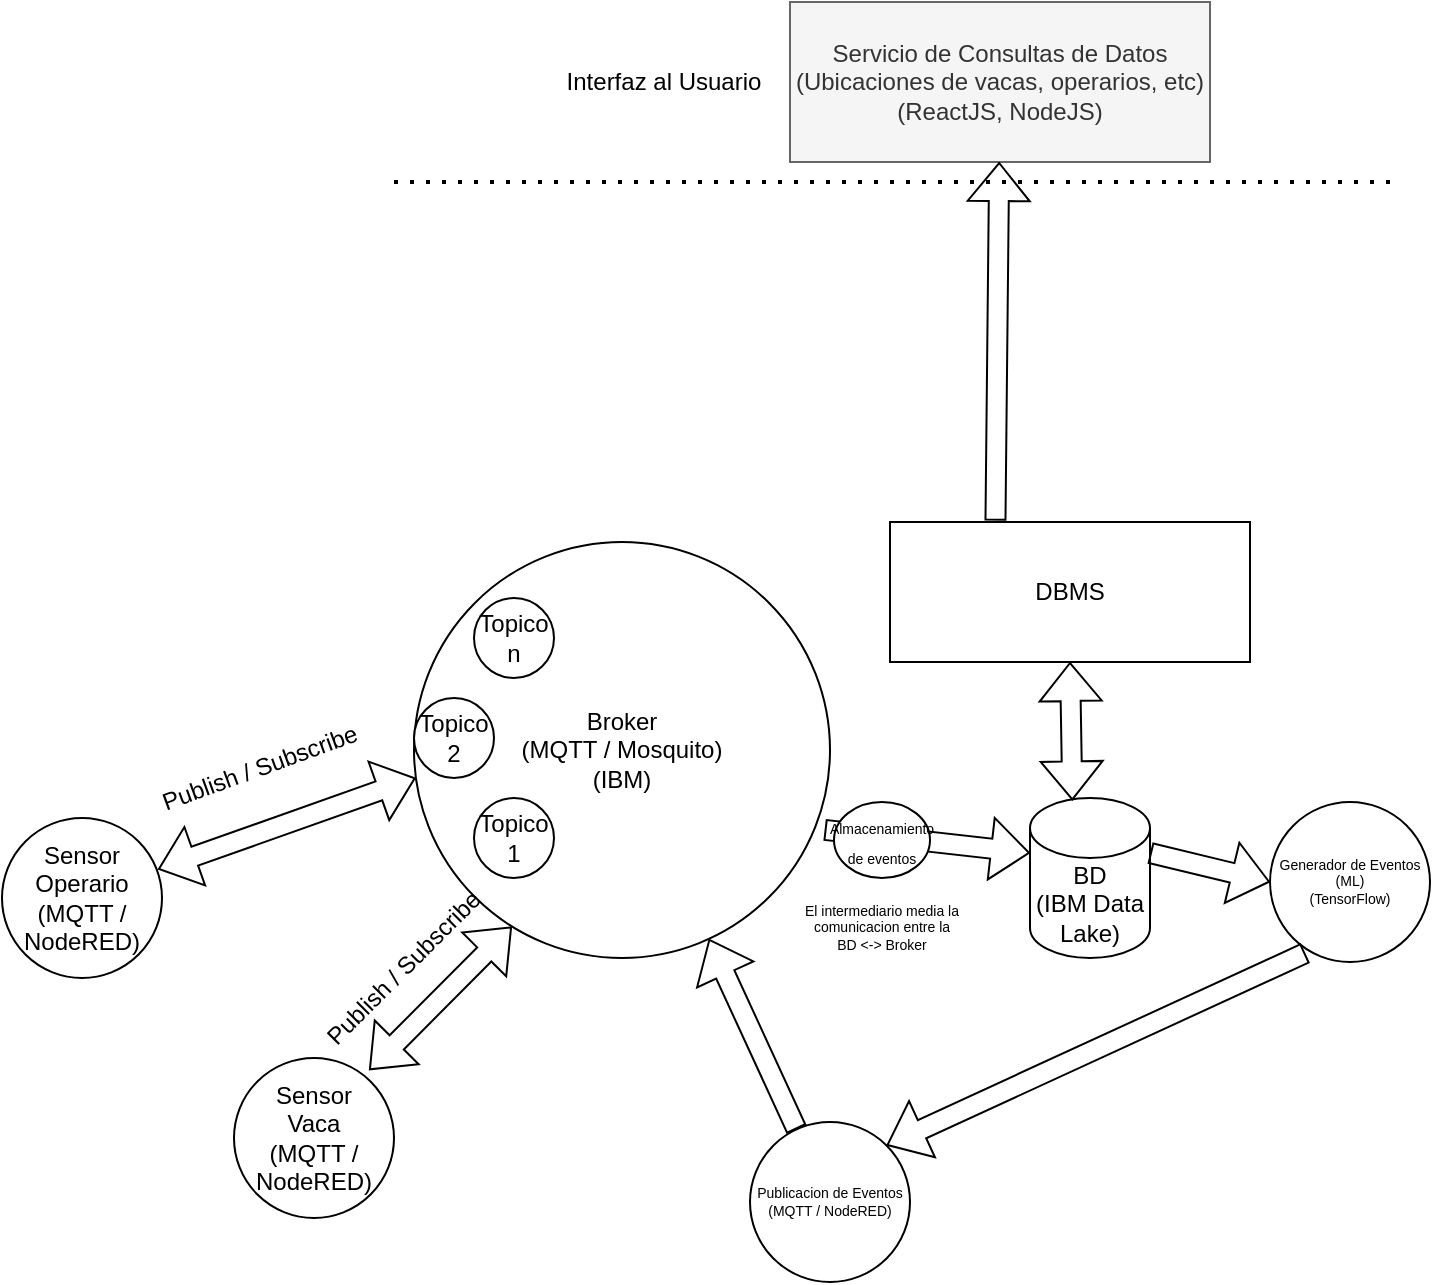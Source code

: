 <mxfile version="20.1.1" type="device"><diagram id="kczNSzdQ9z2cXZrIoy2D" name="Page-1"><mxGraphModel dx="920" dy="1765" grid="1" gridSize="10" guides="1" tooltips="1" connect="1" arrows="1" fold="1" page="1" pageScale="1" pageWidth="827" pageHeight="1169" math="0" shadow="0"><root><mxCell id="0"/><mxCell id="1" parent="0"/><mxCell id="iiurWBK7qsS1uQ_PDkt6-1" value="Servicio de Consultas de Datos&lt;br&gt;(Ubicaciones de vacas, operarios, etc)&lt;br&gt;(ReactJS, NodeJS)" style="rounded=0;whiteSpace=wrap;html=1;fillColor=#f5f5f5;fontColor=#333333;strokeColor=#666666;" parent="1" vertex="1"><mxGeometry x="510" y="-1150" width="210" height="80" as="geometry"/></mxCell><mxCell id="iiurWBK7qsS1uQ_PDkt6-3" value="Broker&lt;br&gt;(MQTT / Mosquito)&lt;br&gt;(IBM)" style="ellipse;whiteSpace=wrap;html=1;aspect=fixed;" parent="1" vertex="1"><mxGeometry x="322" y="-880" width="208" height="208" as="geometry"/></mxCell><mxCell id="iiurWBK7qsS1uQ_PDkt6-4" value="Sensor &lt;br&gt;Vaca&lt;br&gt;(MQTT / NodeRED)" style="ellipse;whiteSpace=wrap;html=1;aspect=fixed;" parent="1" vertex="1"><mxGeometry x="232" y="-622" width="80" height="80" as="geometry"/></mxCell><mxCell id="iiurWBK7qsS1uQ_PDkt6-5" value="Sensor Operario&lt;br&gt;(MQTT / NodeRED)" style="ellipse;whiteSpace=wrap;html=1;aspect=fixed;" parent="1" vertex="1"><mxGeometry x="116" y="-742" width="80" height="80" as="geometry"/></mxCell><mxCell id="iiurWBK7qsS1uQ_PDkt6-11" value="" style="shape=flexArrow;endArrow=classic;startArrow=classic;html=1;rounded=0;exitX=0.975;exitY=0.32;exitDx=0;exitDy=0;entryX=0.004;entryY=0.567;entryDx=0;entryDy=0;entryPerimeter=0;exitPerimeter=0;" parent="1" source="iiurWBK7qsS1uQ_PDkt6-5" target="iiurWBK7qsS1uQ_PDkt6-3" edge="1"><mxGeometry width="100" height="100" relative="1" as="geometry"><mxPoint x="202" y="-732" as="sourcePoint"/><mxPoint x="302" y="-832" as="targetPoint"/></mxGeometry></mxCell><mxCell id="iiurWBK7qsS1uQ_PDkt6-12" value="Topico 1" style="ellipse;whiteSpace=wrap;html=1;aspect=fixed;" parent="1" vertex="1"><mxGeometry x="352" y="-752" width="40" height="40" as="geometry"/></mxCell><mxCell id="iiurWBK7qsS1uQ_PDkt6-15" value="Topico 2" style="ellipse;whiteSpace=wrap;html=1;aspect=fixed;" parent="1" vertex="1"><mxGeometry x="322" y="-802" width="40" height="40" as="geometry"/></mxCell><mxCell id="iiurWBK7qsS1uQ_PDkt6-17" value="" style="shape=flexArrow;endArrow=classic;startArrow=classic;html=1;rounded=0;entryX=0.235;entryY=0.925;entryDx=0;entryDy=0;exitX=0.845;exitY=0.075;exitDx=0;exitDy=0;exitPerimeter=0;entryPerimeter=0;" parent="1" source="iiurWBK7qsS1uQ_PDkt6-4" target="iiurWBK7qsS1uQ_PDkt6-3" edge="1"><mxGeometry width="100" height="100" relative="1" as="geometry"><mxPoint x="262" y="-612" as="sourcePoint"/><mxPoint x="362" y="-712" as="targetPoint"/></mxGeometry></mxCell><mxCell id="iiurWBK7qsS1uQ_PDkt6-22" value="Topico n" style="ellipse;whiteSpace=wrap;html=1;aspect=fixed;" parent="1" vertex="1"><mxGeometry x="352" y="-852" width="40" height="40" as="geometry"/></mxCell><mxCell id="iiurWBK7qsS1uQ_PDkt6-24" value="BD&lt;br&gt;(IBM Data Lake)" style="shape=cylinder3;whiteSpace=wrap;html=1;boundedLbl=1;backgroundOutline=1;size=15;" parent="1" vertex="1"><mxGeometry x="630" y="-752" width="60" height="80" as="geometry"/></mxCell><mxCell id="iiurWBK7qsS1uQ_PDkt6-28" value="" style="shape=flexArrow;endArrow=classic;startArrow=classic;html=1;rounded=0;exitX=0.353;exitY=0.015;exitDx=0;exitDy=0;exitPerimeter=0;entryX=0.5;entryY=1;entryDx=0;entryDy=0;" parent="1" source="iiurWBK7qsS1uQ_PDkt6-24" target="iiurWBK7qsS1uQ_PDkt6-29" edge="1"><mxGeometry width="100" height="100" relative="1" as="geometry"><mxPoint x="552" y="-850" as="sourcePoint"/><mxPoint x="592" y="-940" as="targetPoint"/></mxGeometry></mxCell><mxCell id="iiurWBK7qsS1uQ_PDkt6-29" value="DBMS" style="rounded=0;whiteSpace=wrap;html=1;" parent="1" vertex="1"><mxGeometry x="560" y="-890" width="180" height="70" as="geometry"/></mxCell><mxCell id="XrPKlQuFk4672NJyr2wG-3" value="El intermediario media la comunicacion entre la BD &amp;lt;-&amp;gt; Broker" style="text;html=1;strokeColor=none;fillColor=none;align=center;verticalAlign=middle;whiteSpace=wrap;rounded=0;fontSize=7;" vertex="1" parent="1"><mxGeometry x="516" y="-702" width="80" height="30" as="geometry"/></mxCell><mxCell id="XrPKlQuFk4672NJyr2wG-5" value="Publicacion de Eventos&lt;br&gt;(MQTT / NodeRED)" style="ellipse;whiteSpace=wrap;html=1;aspect=fixed;fontSize=7;" vertex="1" parent="1"><mxGeometry x="490" y="-590" width="80" height="80" as="geometry"/></mxCell><mxCell id="XrPKlQuFk4672NJyr2wG-8" value="" style="shape=flexArrow;endArrow=classic;html=1;rounded=0;fontSize=7;" edge="1" parent="1" source="XrPKlQuFk4672NJyr2wG-5" target="iiurWBK7qsS1uQ_PDkt6-3"><mxGeometry width="50" height="50" relative="1" as="geometry"><mxPoint x="490" y="-800" as="sourcePoint"/><mxPoint x="540" y="-850" as="targetPoint"/></mxGeometry></mxCell><mxCell id="XrPKlQuFk4672NJyr2wG-9" value="" style="shape=flexArrow;endArrow=classic;html=1;rounded=0;fontSize=7;entryX=0;entryY=0;entryDx=0;entryDy=27.5;entryPerimeter=0;exitX=0.987;exitY=0.692;exitDx=0;exitDy=0;exitPerimeter=0;" edge="1" parent="1" source="iiurWBK7qsS1uQ_PDkt6-3" target="iiurWBK7qsS1uQ_PDkt6-24"><mxGeometry width="50" height="50" relative="1" as="geometry"><mxPoint x="490" y="-800" as="sourcePoint"/><mxPoint x="540" y="-850" as="targetPoint"/></mxGeometry></mxCell><mxCell id="XrPKlQuFk4672NJyr2wG-10" value="Generador de Eventos&lt;br&gt;(ML)&lt;br&gt;(TensorFlow)" style="ellipse;whiteSpace=wrap;html=1;fontSize=7;" vertex="1" parent="1"><mxGeometry x="750" y="-750" width="80" height="80" as="geometry"/></mxCell><mxCell id="XrPKlQuFk4672NJyr2wG-11" value="" style="shape=flexArrow;endArrow=classic;html=1;rounded=0;fontSize=7;entryX=0;entryY=0.5;entryDx=0;entryDy=0;exitX=1;exitY=0;exitDx=0;exitDy=27.5;exitPerimeter=0;" edge="1" parent="1" source="iiurWBK7qsS1uQ_PDkt6-24" target="XrPKlQuFk4672NJyr2wG-10"><mxGeometry width="50" height="50" relative="1" as="geometry"><mxPoint x="590" y="-870" as="sourcePoint"/><mxPoint x="640" y="-920" as="targetPoint"/></mxGeometry></mxCell><mxCell id="XrPKlQuFk4672NJyr2wG-14" value="" style="shape=flexArrow;endArrow=classic;html=1;rounded=0;fontSize=7;exitX=0.293;exitY=-0.01;exitDx=0;exitDy=0;exitPerimeter=0;" edge="1" parent="1" source="iiurWBK7qsS1uQ_PDkt6-29" target="iiurWBK7qsS1uQ_PDkt6-1"><mxGeometry width="50" height="50" relative="1" as="geometry"><mxPoint x="360" y="-910" as="sourcePoint"/><mxPoint x="410" y="-960" as="targetPoint"/></mxGeometry></mxCell><mxCell id="XrPKlQuFk4672NJyr2wG-15" value="" style="endArrow=none;dashed=1;html=1;dashPattern=1 3;strokeWidth=2;rounded=0;fontSize=7;" edge="1" parent="1"><mxGeometry width="50" height="50" relative="1" as="geometry"><mxPoint x="312" y="-1060" as="sourcePoint"/><mxPoint x="812" y="-1060" as="targetPoint"/></mxGeometry></mxCell><mxCell id="XrPKlQuFk4672NJyr2wG-16" value="&lt;font style=&quot;font-size: 12px;&quot;&gt;Interfaz al Usuario&lt;/font&gt;" style="text;html=1;strokeColor=none;fillColor=none;align=center;verticalAlign=middle;whiteSpace=wrap;rounded=0;fontSize=7;" vertex="1" parent="1"><mxGeometry x="392" y="-1125" width="110" height="30" as="geometry"/></mxCell><mxCell id="XrPKlQuFk4672NJyr2wG-1" value="&lt;font style=&quot;font-size: 7px;&quot;&gt;Almacenamiento de eventos&lt;/font&gt;" style="ellipse;whiteSpace=wrap;html=1;fillColor=#FFFFFF;" vertex="1" parent="1"><mxGeometry x="532" y="-750" width="48" height="38" as="geometry"/></mxCell><mxCell id="XrPKlQuFk4672NJyr2wG-17" value="Publish / Subscribe" style="text;html=1;strokeColor=none;fillColor=none;align=center;verticalAlign=middle;whiteSpace=wrap;rounded=0;fontSize=12;rotation=-20;" vertex="1" parent="1"><mxGeometry x="190" y="-782" width="110" height="30" as="geometry"/></mxCell><mxCell id="XrPKlQuFk4672NJyr2wG-18" value="Publish / Subscribe" style="text;html=1;strokeColor=none;fillColor=none;align=center;verticalAlign=middle;whiteSpace=wrap;rounded=0;fontSize=12;rotation=-45;" vertex="1" parent="1"><mxGeometry x="263" y="-682" width="108" height="30" as="geometry"/></mxCell><mxCell id="XrPKlQuFk4672NJyr2wG-19" value="" style="shape=flexArrow;endArrow=classic;html=1;rounded=0;fontSize=12;entryX=1;entryY=0;entryDx=0;entryDy=0;exitX=0.221;exitY=0.944;exitDx=0;exitDy=0;exitPerimeter=0;" edge="1" parent="1" source="XrPKlQuFk4672NJyr2wG-10" target="XrPKlQuFk4672NJyr2wG-5"><mxGeometry width="50" height="50" relative="1" as="geometry"><mxPoint x="420" y="-710" as="sourcePoint"/><mxPoint x="470" y="-760" as="targetPoint"/></mxGeometry></mxCell></root></mxGraphModel></diagram></mxfile>